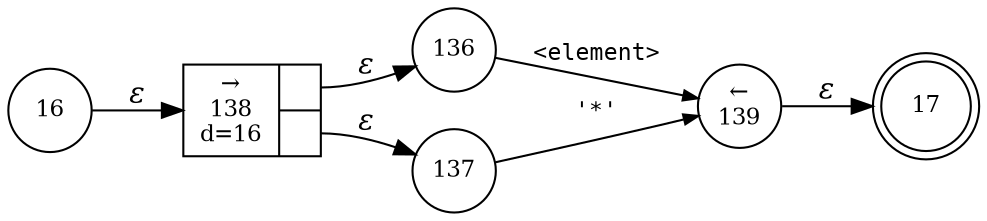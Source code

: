 digraph ATN {
rankdir=LR;
s17[fontsize=11, label="17", shape=doublecircle, fixedsize=true, width=.6];
s16[fontsize=11,label="16", shape=circle, fixedsize=true, width=.55, peripheries=1];
s136[fontsize=11,label="136", shape=circle, fixedsize=true, width=.55, peripheries=1];
s137[fontsize=11,label="137", shape=circle, fixedsize=true, width=.55, peripheries=1];
s138[fontsize=11,label="{&rarr;\n138\nd=16|{<p0>|<p1>}}", shape=record, fixedsize=false, peripheries=1];
s139[fontsize=11,label="&larr;\n139", shape=circle, fixedsize=true, width=.55, peripheries=1];
s16 -> s138 [fontname="Times-Italic", label="&epsilon;"];
s138:p0 -> s136 [fontname="Times-Italic", label="&epsilon;"];
s138:p1 -> s137 [fontname="Times-Italic", label="&epsilon;"];
s136 -> s139 [fontsize=11, fontname="Courier", arrowsize=.7, label = "<element>", arrowhead = normal];
s137 -> s139 [fontsize=11, fontname="Courier", arrowsize=.7, label = "'*'", arrowhead = normal];
s139 -> s17 [fontname="Times-Italic", label="&epsilon;"];
}